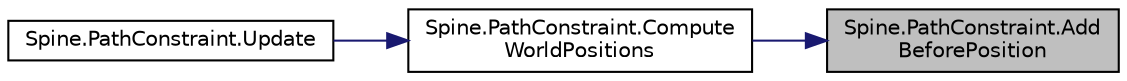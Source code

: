 digraph "Spine.PathConstraint.AddBeforePosition"
{
 // LATEX_PDF_SIZE
  edge [fontname="Helvetica",fontsize="10",labelfontname="Helvetica",labelfontsize="10"];
  node [fontname="Helvetica",fontsize="10",shape=record];
  rankdir="RL";
  Node1 [label="Spine.PathConstraint.Add\lBeforePosition",height=0.2,width=0.4,color="black", fillcolor="grey75", style="filled", fontcolor="black",tooltip=" "];
  Node1 -> Node2 [dir="back",color="midnightblue",fontsize="10",style="solid",fontname="Helvetica"];
  Node2 [label="Spine.PathConstraint.Compute\lWorldPositions",height=0.2,width=0.4,color="black", fillcolor="white", style="filled",URL="$class_spine_1_1_path_constraint.html#a0a486ebfb77dc0339a9cd45bd12ad9d2",tooltip=" "];
  Node2 -> Node3 [dir="back",color="midnightblue",fontsize="10",style="solid",fontname="Helvetica"];
  Node3 [label="Spine.PathConstraint.Update",height=0.2,width=0.4,color="black", fillcolor="white", style="filled",URL="$class_spine_1_1_path_constraint.html#a1b84dbe4fd8e07faa1e9f1e4f61948f7",tooltip=" "];
}
